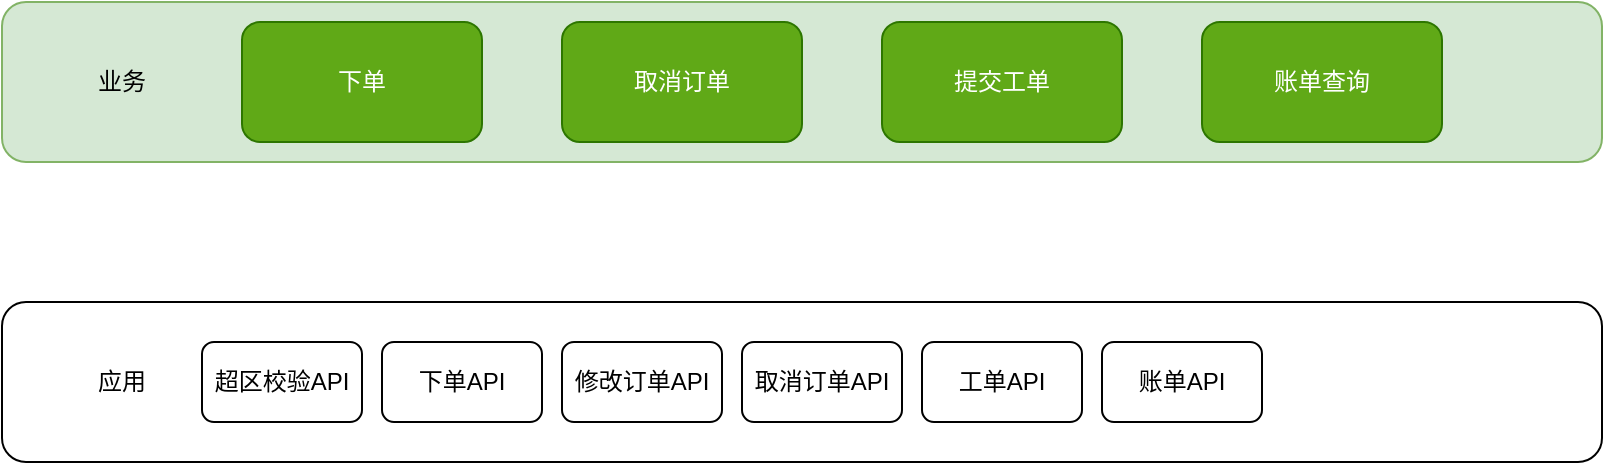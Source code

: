 <mxfile version="20.8.20" type="github">
  <diagram name="第 1 页" id="aHkgy0jFgQmC0n2R5i_t">
    <mxGraphModel dx="1341" dy="836" grid="1" gridSize="10" guides="1" tooltips="1" connect="1" arrows="1" fold="1" page="1" pageScale="1" pageWidth="1527" pageHeight="1569" math="0" shadow="0">
      <root>
        <mxCell id="0" />
        <mxCell id="1" parent="0" />
        <mxCell id="aEe4_rK6smSB3npgo4rP-3" value="" style="rounded=1;whiteSpace=wrap;html=1;fillColor=#d5e8d4;strokeColor=#82b366;" vertex="1" parent="1">
          <mxGeometry x="200" y="340" width="800" height="80" as="geometry" />
        </mxCell>
        <mxCell id="aEe4_rK6smSB3npgo4rP-4" value="业务" style="text;html=1;strokeColor=none;fillColor=none;align=center;verticalAlign=middle;whiteSpace=wrap;rounded=0;" vertex="1" parent="1">
          <mxGeometry x="230" y="365" width="60" height="30" as="geometry" />
        </mxCell>
        <mxCell id="aEe4_rK6smSB3npgo4rP-5" value="下单" style="rounded=1;whiteSpace=wrap;html=1;fillColor=#60a917;fontColor=#ffffff;strokeColor=#2D7600;" vertex="1" parent="1">
          <mxGeometry x="320" y="350" width="120" height="60" as="geometry" />
        </mxCell>
        <mxCell id="aEe4_rK6smSB3npgo4rP-6" value="取消订单" style="rounded=1;whiteSpace=wrap;html=1;fillColor=#60a917;fontColor=#ffffff;strokeColor=#2D7600;" vertex="1" parent="1">
          <mxGeometry x="480" y="350" width="120" height="60" as="geometry" />
        </mxCell>
        <mxCell id="aEe4_rK6smSB3npgo4rP-7" value="提交工单" style="rounded=1;whiteSpace=wrap;html=1;fillColor=#60a917;fontColor=#ffffff;strokeColor=#2D7600;" vertex="1" parent="1">
          <mxGeometry x="640" y="350" width="120" height="60" as="geometry" />
        </mxCell>
        <mxCell id="aEe4_rK6smSB3npgo4rP-9" value="" style="rounded=1;whiteSpace=wrap;html=1;" vertex="1" parent="1">
          <mxGeometry x="200" y="490" width="800" height="80" as="geometry" />
        </mxCell>
        <mxCell id="aEe4_rK6smSB3npgo4rP-10" value="应用" style="text;html=1;strokeColor=none;fillColor=none;align=center;verticalAlign=middle;whiteSpace=wrap;rounded=0;" vertex="1" parent="1">
          <mxGeometry x="230" y="515" width="60" height="30" as="geometry" />
        </mxCell>
        <mxCell id="aEe4_rK6smSB3npgo4rP-11" value="超区校验API" style="rounded=1;whiteSpace=wrap;html=1;" vertex="1" parent="1">
          <mxGeometry x="300" y="510" width="80" height="40" as="geometry" />
        </mxCell>
        <mxCell id="aEe4_rK6smSB3npgo4rP-13" value="下单API" style="rounded=1;whiteSpace=wrap;html=1;" vertex="1" parent="1">
          <mxGeometry x="390" y="510" width="80" height="40" as="geometry" />
        </mxCell>
        <mxCell id="aEe4_rK6smSB3npgo4rP-14" value="修改订单API" style="rounded=1;whiteSpace=wrap;html=1;" vertex="1" parent="1">
          <mxGeometry x="480" y="510" width="80" height="40" as="geometry" />
        </mxCell>
        <mxCell id="aEe4_rK6smSB3npgo4rP-15" value="取消订单API" style="rounded=1;whiteSpace=wrap;html=1;" vertex="1" parent="1">
          <mxGeometry x="570" y="510" width="80" height="40" as="geometry" />
        </mxCell>
        <mxCell id="aEe4_rK6smSB3npgo4rP-16" value="工单API" style="rounded=1;whiteSpace=wrap;html=1;" vertex="1" parent="1">
          <mxGeometry x="660" y="510" width="80" height="40" as="geometry" />
        </mxCell>
        <mxCell id="aEe4_rK6smSB3npgo4rP-17" value="账单API" style="rounded=1;whiteSpace=wrap;html=1;" vertex="1" parent="1">
          <mxGeometry x="750" y="510" width="80" height="40" as="geometry" />
        </mxCell>
        <mxCell id="aEe4_rK6smSB3npgo4rP-18" value="账单查询" style="rounded=1;whiteSpace=wrap;html=1;fillColor=#60a917;fontColor=#ffffff;strokeColor=#2D7600;" vertex="1" parent="1">
          <mxGeometry x="800" y="350" width="120" height="60" as="geometry" />
        </mxCell>
      </root>
    </mxGraphModel>
  </diagram>
</mxfile>
